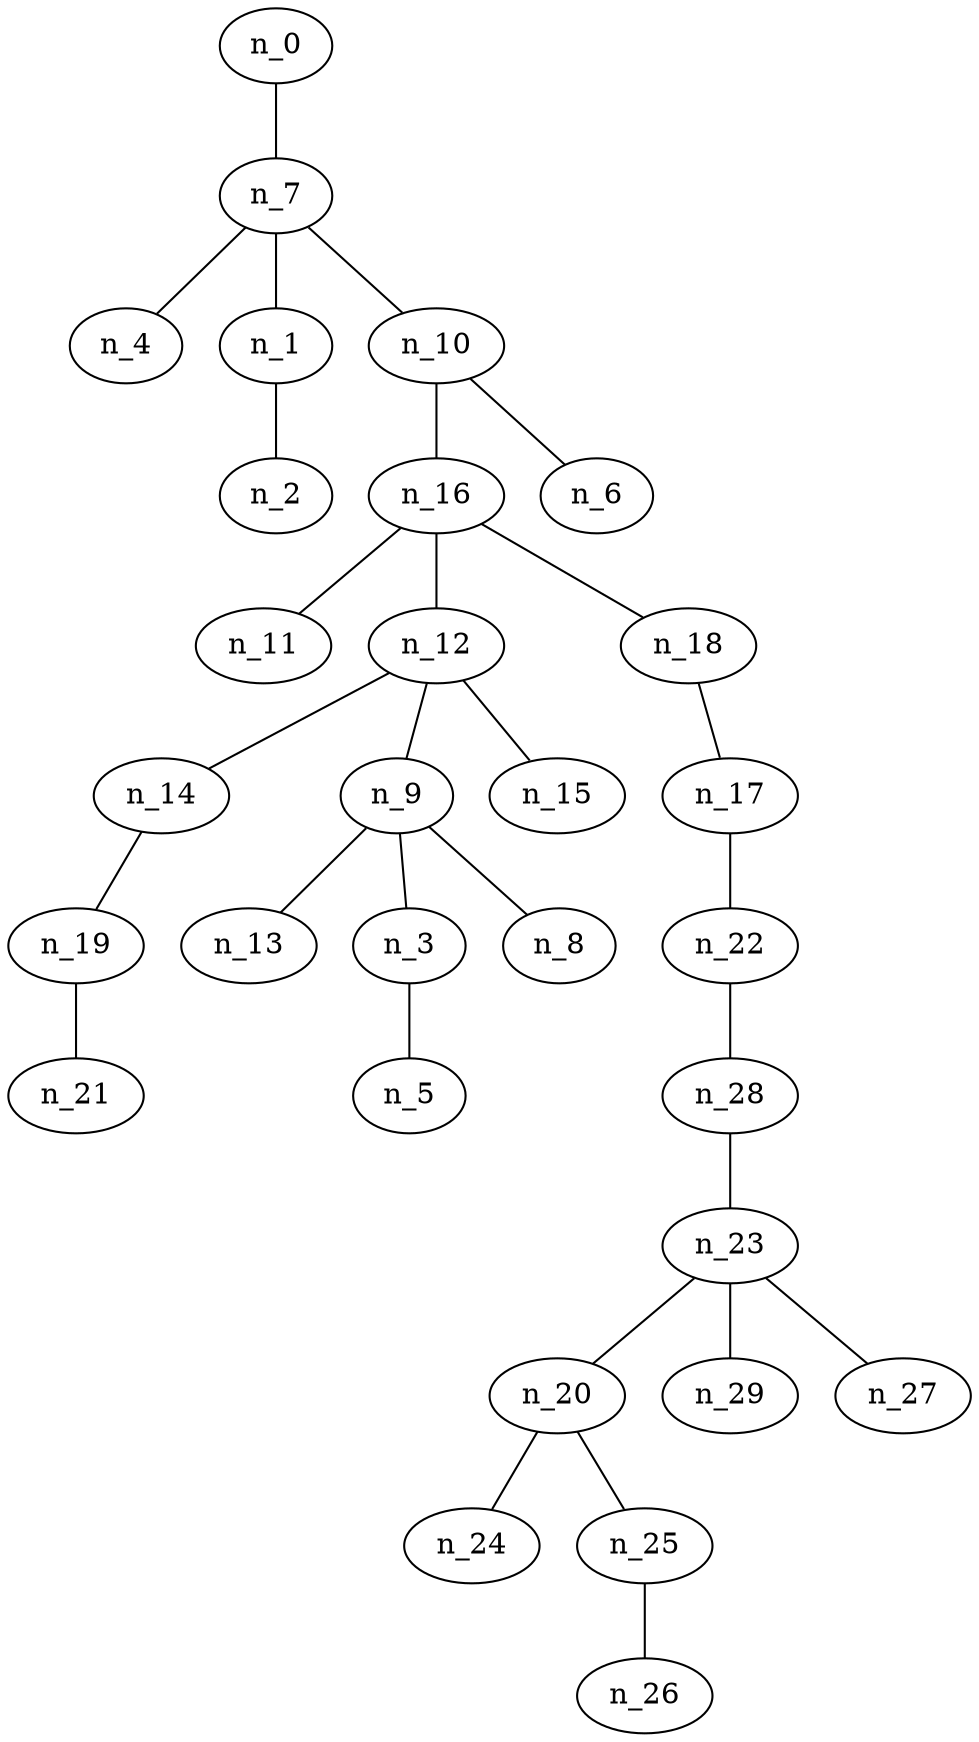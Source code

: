 graph grafoBarabasi_30_7_Prim  {
n_0;
n_7;
n_4;
n_1;
n_2;
n_10;
n_16;
n_11;
n_12;
n_14;
n_9;
n_13;
n_3;
n_8;
n_19;
n_21;
n_5;
n_18;
n_17;
n_22;
n_28;
n_15;
n_6;
n_23;
n_20;
n_24;
n_25;
n_29;
n_26;
n_27;
n_0 -- n_7;
n_7 -- n_4;
n_7 -- n_1;
n_1 -- n_2;
n_7 -- n_10;
n_10 -- n_16;
n_16 -- n_11;
n_16 -- n_12;
n_12 -- n_14;
n_12 -- n_9;
n_9 -- n_13;
n_9 -- n_3;
n_9 -- n_8;
n_14 -- n_19;
n_19 -- n_21;
n_3 -- n_5;
n_16 -- n_18;
n_18 -- n_17;
n_17 -- n_22;
n_22 -- n_28;
n_12 -- n_15;
n_10 -- n_6;
n_28 -- n_23;
n_23 -- n_20;
n_20 -- n_24;
n_20 -- n_25;
n_23 -- n_29;
n_25 -- n_26;
n_23 -- n_27;
}